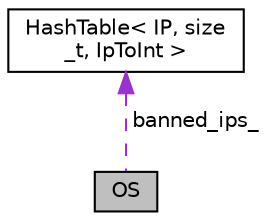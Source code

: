digraph "OS"
{
 // LATEX_PDF_SIZE
  edge [fontname="Helvetica",fontsize="10",labelfontname="Helvetica",labelfontsize="10"];
  node [fontname="Helvetica",fontsize="10",shape=record];
  Node1 [label="OS",height=0.2,width=0.4,color="black", fillcolor="grey75", style="filled", fontcolor="black",tooltip="This class abstracts several OS's operations."];
  Node2 -> Node1 [dir="back",color="darkorchid3",fontsize="10",style="dashed",label=" banned_ips_" ,fontname="Helvetica"];
  Node2 [label="HashTable\< IP, size\l_t, IpToInt \>",height=0.2,width=0.4,color="black", fillcolor="white", style="filled",URL="$classHashTable.html",tooltip=" "];
}
